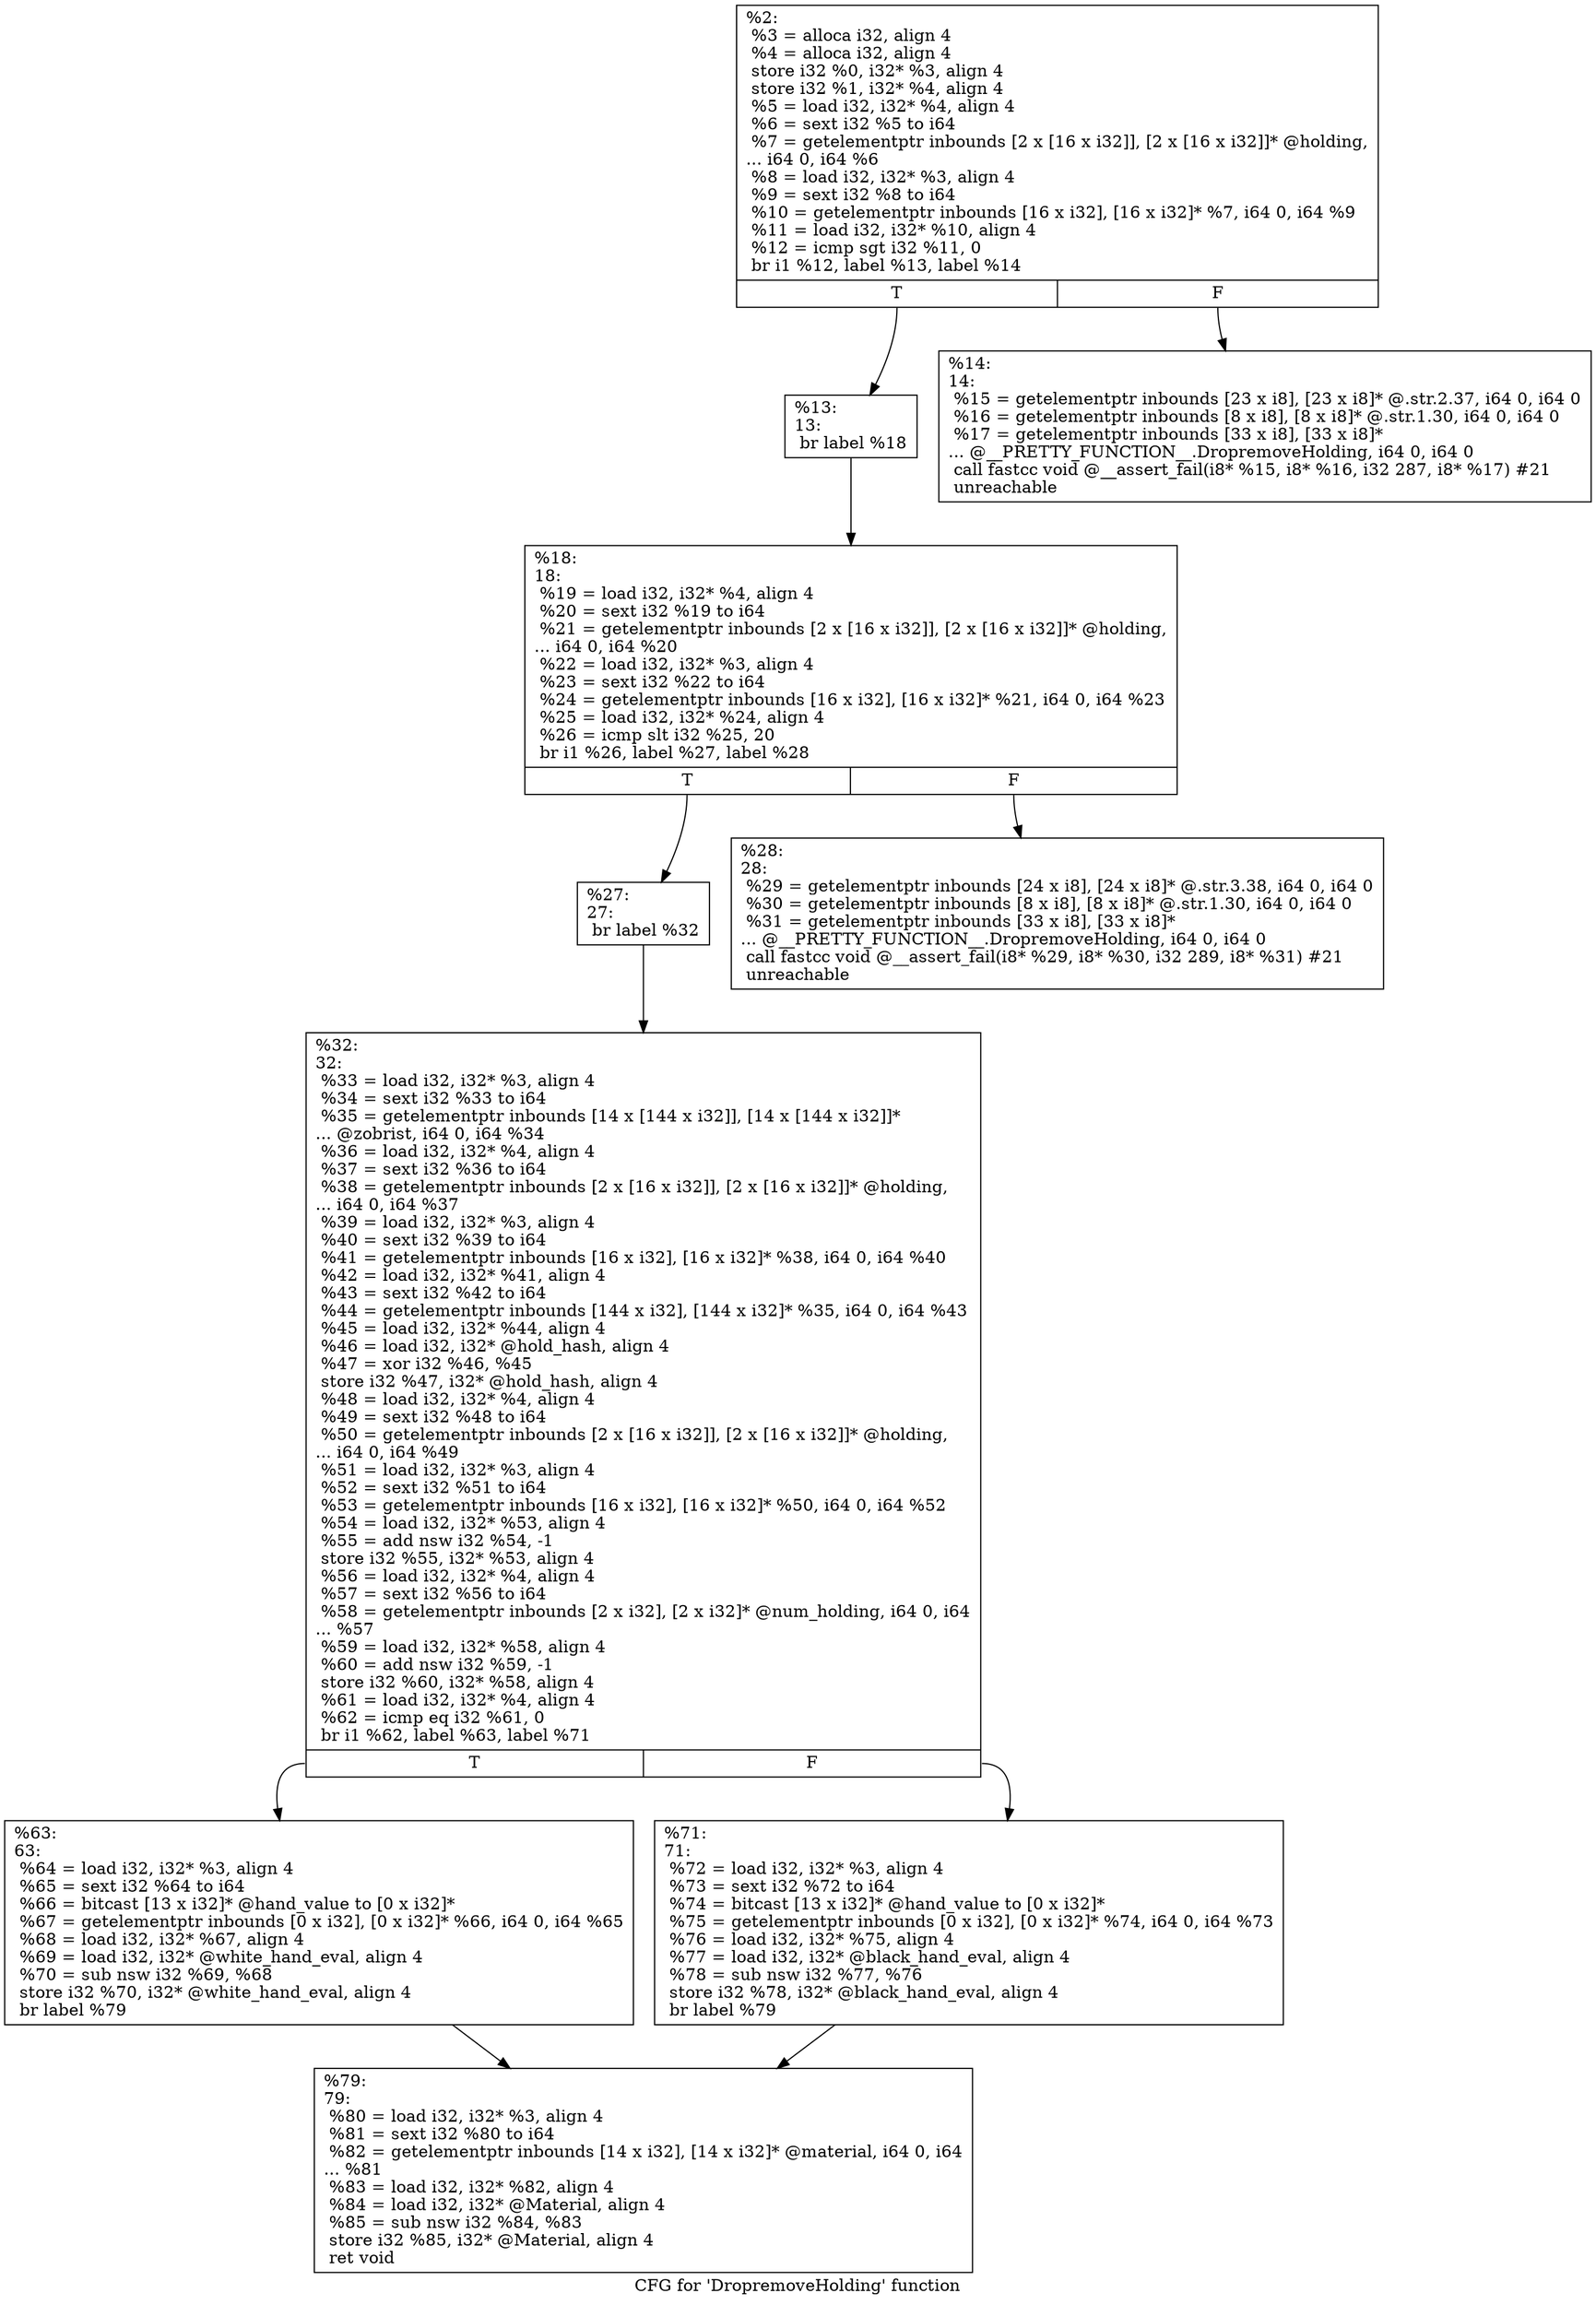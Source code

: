 digraph "CFG for 'DropremoveHolding' function" {
	label="CFG for 'DropremoveHolding' function";

	Node0x250ea30 [shape=record,label="{%2:\l  %3 = alloca i32, align 4\l  %4 = alloca i32, align 4\l  store i32 %0, i32* %3, align 4\l  store i32 %1, i32* %4, align 4\l  %5 = load i32, i32* %4, align 4\l  %6 = sext i32 %5 to i64\l  %7 = getelementptr inbounds [2 x [16 x i32]], [2 x [16 x i32]]* @holding,\l... i64 0, i64 %6\l  %8 = load i32, i32* %3, align 4\l  %9 = sext i32 %8 to i64\l  %10 = getelementptr inbounds [16 x i32], [16 x i32]* %7, i64 0, i64 %9\l  %11 = load i32, i32* %10, align 4\l  %12 = icmp sgt i32 %11, 0\l  br i1 %12, label %13, label %14\l|{<s0>T|<s1>F}}"];
	Node0x250ea30:s0 -> Node0x250ea80;
	Node0x250ea30:s1 -> Node0x250ead0;
	Node0x250ea80 [shape=record,label="{%13:\l13:                                               \l  br label %18\l}"];
	Node0x250ea80 -> Node0x250eb20;
	Node0x250ead0 [shape=record,label="{%14:\l14:                                               \l  %15 = getelementptr inbounds [23 x i8], [23 x i8]* @.str.2.37, i64 0, i64 0\l  %16 = getelementptr inbounds [8 x i8], [8 x i8]* @.str.1.30, i64 0, i64 0\l  %17 = getelementptr inbounds [33 x i8], [33 x i8]*\l... @__PRETTY_FUNCTION__.DropremoveHolding, i64 0, i64 0\l  call fastcc void @__assert_fail(i8* %15, i8* %16, i32 287, i8* %17) #21\l  unreachable\l}"];
	Node0x250eb20 [shape=record,label="{%18:\l18:                                               \l  %19 = load i32, i32* %4, align 4\l  %20 = sext i32 %19 to i64\l  %21 = getelementptr inbounds [2 x [16 x i32]], [2 x [16 x i32]]* @holding,\l... i64 0, i64 %20\l  %22 = load i32, i32* %3, align 4\l  %23 = sext i32 %22 to i64\l  %24 = getelementptr inbounds [16 x i32], [16 x i32]* %21, i64 0, i64 %23\l  %25 = load i32, i32* %24, align 4\l  %26 = icmp slt i32 %25, 20\l  br i1 %26, label %27, label %28\l|{<s0>T|<s1>F}}"];
	Node0x250eb20:s0 -> Node0x250eb70;
	Node0x250eb20:s1 -> Node0x250ebc0;
	Node0x250eb70 [shape=record,label="{%27:\l27:                                               \l  br label %32\l}"];
	Node0x250eb70 -> Node0x250ec10;
	Node0x250ebc0 [shape=record,label="{%28:\l28:                                               \l  %29 = getelementptr inbounds [24 x i8], [24 x i8]* @.str.3.38, i64 0, i64 0\l  %30 = getelementptr inbounds [8 x i8], [8 x i8]* @.str.1.30, i64 0, i64 0\l  %31 = getelementptr inbounds [33 x i8], [33 x i8]*\l... @__PRETTY_FUNCTION__.DropremoveHolding, i64 0, i64 0\l  call fastcc void @__assert_fail(i8* %29, i8* %30, i32 289, i8* %31) #21\l  unreachable\l}"];
	Node0x250ec10 [shape=record,label="{%32:\l32:                                               \l  %33 = load i32, i32* %3, align 4\l  %34 = sext i32 %33 to i64\l  %35 = getelementptr inbounds [14 x [144 x i32]], [14 x [144 x i32]]*\l... @zobrist, i64 0, i64 %34\l  %36 = load i32, i32* %4, align 4\l  %37 = sext i32 %36 to i64\l  %38 = getelementptr inbounds [2 x [16 x i32]], [2 x [16 x i32]]* @holding,\l... i64 0, i64 %37\l  %39 = load i32, i32* %3, align 4\l  %40 = sext i32 %39 to i64\l  %41 = getelementptr inbounds [16 x i32], [16 x i32]* %38, i64 0, i64 %40\l  %42 = load i32, i32* %41, align 4\l  %43 = sext i32 %42 to i64\l  %44 = getelementptr inbounds [144 x i32], [144 x i32]* %35, i64 0, i64 %43\l  %45 = load i32, i32* %44, align 4\l  %46 = load i32, i32* @hold_hash, align 4\l  %47 = xor i32 %46, %45\l  store i32 %47, i32* @hold_hash, align 4\l  %48 = load i32, i32* %4, align 4\l  %49 = sext i32 %48 to i64\l  %50 = getelementptr inbounds [2 x [16 x i32]], [2 x [16 x i32]]* @holding,\l... i64 0, i64 %49\l  %51 = load i32, i32* %3, align 4\l  %52 = sext i32 %51 to i64\l  %53 = getelementptr inbounds [16 x i32], [16 x i32]* %50, i64 0, i64 %52\l  %54 = load i32, i32* %53, align 4\l  %55 = add nsw i32 %54, -1\l  store i32 %55, i32* %53, align 4\l  %56 = load i32, i32* %4, align 4\l  %57 = sext i32 %56 to i64\l  %58 = getelementptr inbounds [2 x i32], [2 x i32]* @num_holding, i64 0, i64\l... %57\l  %59 = load i32, i32* %58, align 4\l  %60 = add nsw i32 %59, -1\l  store i32 %60, i32* %58, align 4\l  %61 = load i32, i32* %4, align 4\l  %62 = icmp eq i32 %61, 0\l  br i1 %62, label %63, label %71\l|{<s0>T|<s1>F}}"];
	Node0x250ec10:s0 -> Node0x250ec60;
	Node0x250ec10:s1 -> Node0x250ecb0;
	Node0x250ec60 [shape=record,label="{%63:\l63:                                               \l  %64 = load i32, i32* %3, align 4\l  %65 = sext i32 %64 to i64\l  %66 = bitcast [13 x i32]* @hand_value to [0 x i32]*\l  %67 = getelementptr inbounds [0 x i32], [0 x i32]* %66, i64 0, i64 %65\l  %68 = load i32, i32* %67, align 4\l  %69 = load i32, i32* @white_hand_eval, align 4\l  %70 = sub nsw i32 %69, %68\l  store i32 %70, i32* @white_hand_eval, align 4\l  br label %79\l}"];
	Node0x250ec60 -> Node0x250ed00;
	Node0x250ecb0 [shape=record,label="{%71:\l71:                                               \l  %72 = load i32, i32* %3, align 4\l  %73 = sext i32 %72 to i64\l  %74 = bitcast [13 x i32]* @hand_value to [0 x i32]*\l  %75 = getelementptr inbounds [0 x i32], [0 x i32]* %74, i64 0, i64 %73\l  %76 = load i32, i32* %75, align 4\l  %77 = load i32, i32* @black_hand_eval, align 4\l  %78 = sub nsw i32 %77, %76\l  store i32 %78, i32* @black_hand_eval, align 4\l  br label %79\l}"];
	Node0x250ecb0 -> Node0x250ed00;
	Node0x250ed00 [shape=record,label="{%79:\l79:                                               \l  %80 = load i32, i32* %3, align 4\l  %81 = sext i32 %80 to i64\l  %82 = getelementptr inbounds [14 x i32], [14 x i32]* @material, i64 0, i64\l... %81\l  %83 = load i32, i32* %82, align 4\l  %84 = load i32, i32* @Material, align 4\l  %85 = sub nsw i32 %84, %83\l  store i32 %85, i32* @Material, align 4\l  ret void\l}"];
}
